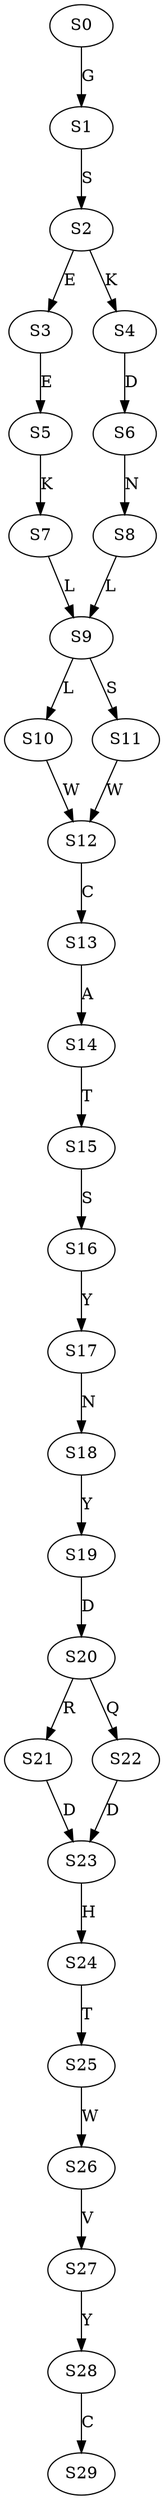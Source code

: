 strict digraph  {
	S0 -> S1 [ label = G ];
	S1 -> S2 [ label = S ];
	S2 -> S3 [ label = E ];
	S2 -> S4 [ label = K ];
	S3 -> S5 [ label = E ];
	S4 -> S6 [ label = D ];
	S5 -> S7 [ label = K ];
	S6 -> S8 [ label = N ];
	S7 -> S9 [ label = L ];
	S8 -> S9 [ label = L ];
	S9 -> S10 [ label = L ];
	S9 -> S11 [ label = S ];
	S10 -> S12 [ label = W ];
	S11 -> S12 [ label = W ];
	S12 -> S13 [ label = C ];
	S13 -> S14 [ label = A ];
	S14 -> S15 [ label = T ];
	S15 -> S16 [ label = S ];
	S16 -> S17 [ label = Y ];
	S17 -> S18 [ label = N ];
	S18 -> S19 [ label = Y ];
	S19 -> S20 [ label = D ];
	S20 -> S21 [ label = R ];
	S20 -> S22 [ label = Q ];
	S21 -> S23 [ label = D ];
	S22 -> S23 [ label = D ];
	S23 -> S24 [ label = H ];
	S24 -> S25 [ label = T ];
	S25 -> S26 [ label = W ];
	S26 -> S27 [ label = V ];
	S27 -> S28 [ label = Y ];
	S28 -> S29 [ label = C ];
}
